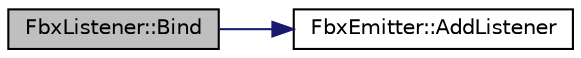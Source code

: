 digraph "FbxListener::Bind"
{
  edge [fontname="Helvetica",fontsize="10",labelfontname="Helvetica",labelfontsize="10"];
  node [fontname="Helvetica",fontsize="10",shape=record];
  rankdir="LR";
  Node7 [label="FbxListener::Bind",height=0.2,width=0.4,color="black", fillcolor="grey75", style="filled", fontcolor="black"];
  Node7 -> Node8 [color="midnightblue",fontsize="10",style="solid",fontname="Helvetica"];
  Node8 [label="FbxEmitter::AddListener",height=0.2,width=0.4,color="black", fillcolor="white", style="filled",URL="$class_fbx_emitter.html#ab8022a1fd620467f12f493673cfa16a9"];
}
